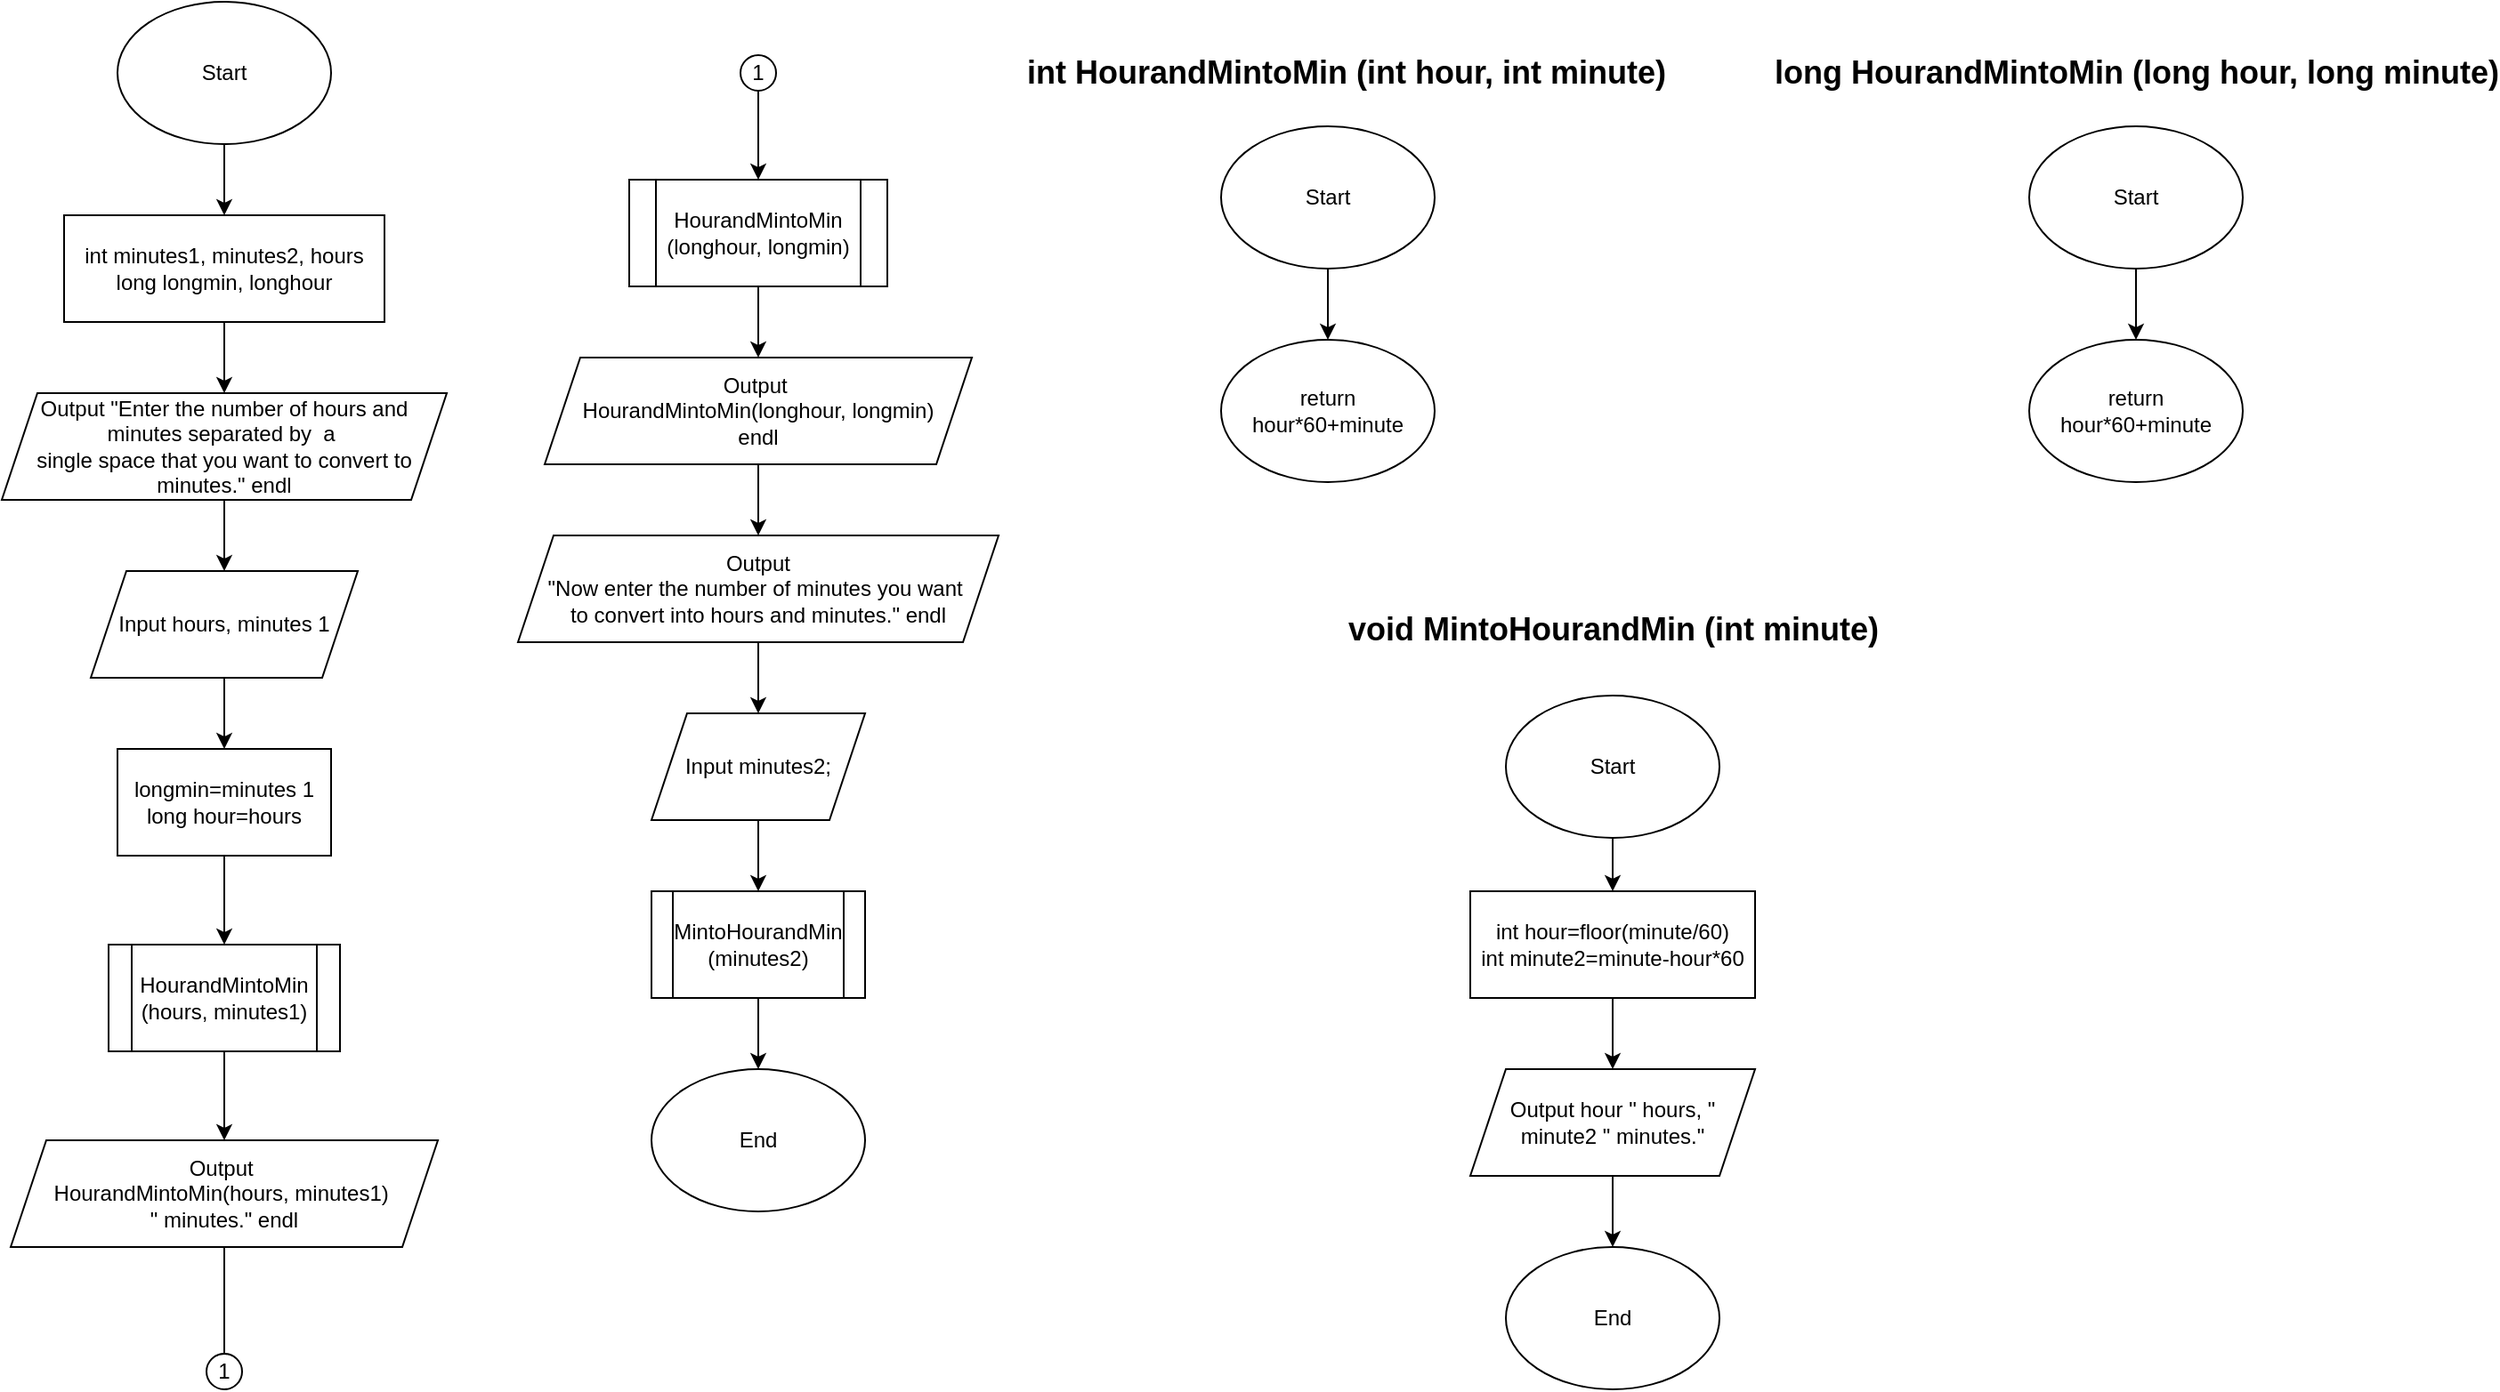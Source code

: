 <mxfile version="24.8.4">
  <diagram name="Сторінка-1" id="bZAx4sWkUdDhbsRSkGG5">
    <mxGraphModel grid="1" page="1" gridSize="10" guides="1" tooltips="1" connect="1" arrows="1" fold="1" pageScale="1" pageWidth="827" pageHeight="1169" math="0" shadow="0">
      <root>
        <mxCell id="0" />
        <mxCell id="1" parent="0" />
        <mxCell id="WIFqtj319x8PpYkYXQ6n-2" style="edgeStyle=orthogonalEdgeStyle;rounded=0;orthogonalLoop=1;jettySize=auto;html=1;" edge="1" parent="1" source="WIFqtj319x8PpYkYXQ6n-1" target="WIFqtj319x8PpYkYXQ6n-3">
          <mxGeometry relative="1" as="geometry">
            <mxPoint x="380" y="160" as="targetPoint" />
          </mxGeometry>
        </mxCell>
        <mxCell id="WIFqtj319x8PpYkYXQ6n-1" value="Start" style="ellipse;whiteSpace=wrap;html=1;" vertex="1" parent="1">
          <mxGeometry x="320" y="40" width="120" height="80" as="geometry" />
        </mxCell>
        <mxCell id="WIFqtj319x8PpYkYXQ6n-6" value="" style="edgeStyle=orthogonalEdgeStyle;rounded=0;orthogonalLoop=1;jettySize=auto;html=1;" edge="1" parent="1" source="WIFqtj319x8PpYkYXQ6n-3" target="WIFqtj319x8PpYkYXQ6n-4">
          <mxGeometry relative="1" as="geometry" />
        </mxCell>
        <mxCell id="WIFqtj319x8PpYkYXQ6n-3" value="&lt;div&gt;int minutes1, minutes2, hours&lt;/div&gt;&lt;div&gt;long longmin, longhour&lt;br&gt;&lt;/div&gt;" style="rounded=0;whiteSpace=wrap;html=1;" vertex="1" parent="1">
          <mxGeometry x="290" y="160" width="180" height="60" as="geometry" />
        </mxCell>
        <mxCell id="WIFqtj319x8PpYkYXQ6n-7" style="edgeStyle=orthogonalEdgeStyle;rounded=0;orthogonalLoop=1;jettySize=auto;html=1;" edge="1" parent="1" source="WIFqtj319x8PpYkYXQ6n-4">
          <mxGeometry relative="1" as="geometry">
            <mxPoint x="380" y="360" as="targetPoint" />
          </mxGeometry>
        </mxCell>
        <mxCell id="WIFqtj319x8PpYkYXQ6n-4" value="&lt;div&gt;Output &quot;Enter the number of hours and minutes separated by&amp;nbsp; a&amp;nbsp;&lt;/div&gt;&lt;div&gt;single space that you want to convert to minutes.&quot; endl&lt;br&gt;&lt;/div&gt;" style="shape=parallelogram;perimeter=parallelogramPerimeter;whiteSpace=wrap;html=1;fixedSize=1;" vertex="1" parent="1">
          <mxGeometry x="255" y="260" width="250" height="60" as="geometry" />
        </mxCell>
        <mxCell id="WIFqtj319x8PpYkYXQ6n-11" value="" style="edgeStyle=orthogonalEdgeStyle;rounded=0;orthogonalLoop=1;jettySize=auto;html=1;" edge="1" parent="1" source="WIFqtj319x8PpYkYXQ6n-8" target="WIFqtj319x8PpYkYXQ6n-9">
          <mxGeometry relative="1" as="geometry" />
        </mxCell>
        <mxCell id="WIFqtj319x8PpYkYXQ6n-8" value="Input hours, minutes 1" style="shape=parallelogram;perimeter=parallelogramPerimeter;whiteSpace=wrap;html=1;fixedSize=1;" vertex="1" parent="1">
          <mxGeometry x="305" y="360" width="150" height="60" as="geometry" />
        </mxCell>
        <mxCell id="WIFqtj319x8PpYkYXQ6n-12" style="edgeStyle=orthogonalEdgeStyle;rounded=0;orthogonalLoop=1;jettySize=auto;html=1;" edge="1" parent="1" source="WIFqtj319x8PpYkYXQ6n-9">
          <mxGeometry relative="1" as="geometry">
            <mxPoint x="380" y="570" as="targetPoint" />
          </mxGeometry>
        </mxCell>
        <mxCell id="WIFqtj319x8PpYkYXQ6n-9" value="&lt;div&gt;longmin=minutes 1&lt;/div&gt;&lt;div&gt;long hour=hours&lt;br&gt;&lt;/div&gt;" style="rounded=0;whiteSpace=wrap;html=1;" vertex="1" parent="1">
          <mxGeometry x="320" y="460" width="120" height="60" as="geometry" />
        </mxCell>
        <mxCell id="WIFqtj319x8PpYkYXQ6n-14" style="edgeStyle=orthogonalEdgeStyle;rounded=0;orthogonalLoop=1;jettySize=auto;html=1;" edge="1" parent="1" source="WIFqtj319x8PpYkYXQ6n-13">
          <mxGeometry relative="1" as="geometry">
            <mxPoint x="380" y="680" as="targetPoint" />
          </mxGeometry>
        </mxCell>
        <mxCell id="WIFqtj319x8PpYkYXQ6n-13" value="&lt;div&gt;HourandMintoMin&lt;/div&gt;&lt;div&gt;(hours, minutes1)&lt;br&gt;&lt;/div&gt;" style="shape=process;whiteSpace=wrap;html=1;backgroundOutline=1;" vertex="1" parent="1">
          <mxGeometry x="315" y="570" width="130" height="60" as="geometry" />
        </mxCell>
        <mxCell id="WIFqtj319x8PpYkYXQ6n-15" value="Output&amp;nbsp;&lt;div&gt;HourandMintoMin(hours, minutes1)&amp;nbsp;&lt;/div&gt;&lt;div&gt;&quot; minutes.&quot; endl&lt;br&gt;&lt;/div&gt; " style="shape=parallelogram;perimeter=parallelogramPerimeter;whiteSpace=wrap;html=1;fixedSize=1;" vertex="1" parent="1">
          <mxGeometry x="260" y="680" width="240" height="60" as="geometry" />
        </mxCell>
        <mxCell id="WIFqtj319x8PpYkYXQ6n-16" value="" style="endArrow=none;html=1;rounded=0;" edge="1" parent="1">
          <mxGeometry width="50" height="50" relative="1" as="geometry">
            <mxPoint x="380" y="800" as="sourcePoint" />
            <mxPoint x="380" y="740" as="targetPoint" />
          </mxGeometry>
        </mxCell>
        <mxCell id="WIFqtj319x8PpYkYXQ6n-18" value="1" style="ellipse;whiteSpace=wrap;html=1;aspect=fixed;" vertex="1" parent="1">
          <mxGeometry x="370" y="800" width="20" height="20" as="geometry" />
        </mxCell>
        <mxCell id="WIFqtj319x8PpYkYXQ6n-21" value="" style="edgeStyle=orthogonalEdgeStyle;rounded=0;orthogonalLoop=1;jettySize=auto;html=1;" edge="1" parent="1" source="WIFqtj319x8PpYkYXQ6n-19" target="WIFqtj319x8PpYkYXQ6n-20">
          <mxGeometry relative="1" as="geometry" />
        </mxCell>
        <mxCell id="WIFqtj319x8PpYkYXQ6n-19" value="1" style="ellipse;whiteSpace=wrap;html=1;aspect=fixed;" vertex="1" parent="1">
          <mxGeometry x="670" y="70" width="20" height="20" as="geometry" />
        </mxCell>
        <mxCell id="WIFqtj319x8PpYkYXQ6n-23" value="" style="edgeStyle=orthogonalEdgeStyle;rounded=0;orthogonalLoop=1;jettySize=auto;html=1;" edge="1" parent="1" source="WIFqtj319x8PpYkYXQ6n-20" target="WIFqtj319x8PpYkYXQ6n-22">
          <mxGeometry relative="1" as="geometry" />
        </mxCell>
        <mxCell id="WIFqtj319x8PpYkYXQ6n-20" value="&lt;div&gt;HourandMintoMin&lt;/div&gt;&lt;div&gt;(longhour, longmin)&lt;br&gt;&lt;/div&gt;" style="shape=process;whiteSpace=wrap;html=1;backgroundOutline=1;" vertex="1" parent="1">
          <mxGeometry x="607.5" y="140" width="145" height="60" as="geometry" />
        </mxCell>
        <mxCell id="WIFqtj319x8PpYkYXQ6n-24" style="edgeStyle=orthogonalEdgeStyle;rounded=0;orthogonalLoop=1;jettySize=auto;html=1;" edge="1" parent="1" source="WIFqtj319x8PpYkYXQ6n-22">
          <mxGeometry relative="1" as="geometry">
            <mxPoint x="680" y="340" as="targetPoint" />
          </mxGeometry>
        </mxCell>
        <mxCell id="WIFqtj319x8PpYkYXQ6n-22" value="Output&amp;nbsp;&lt;div&gt;HourandMintoMin(longhour, longmin)&lt;/div&gt;&lt;div&gt;endl&lt;br&gt;&lt;/div&gt; " style="shape=parallelogram;perimeter=parallelogramPerimeter;whiteSpace=wrap;html=1;fixedSize=1;" vertex="1" parent="1">
          <mxGeometry x="560" y="240" width="240" height="60" as="geometry" />
        </mxCell>
        <mxCell id="WIFqtj319x8PpYkYXQ6n-26" style="edgeStyle=orthogonalEdgeStyle;rounded=0;orthogonalLoop=1;jettySize=auto;html=1;" edge="1" parent="1" source="WIFqtj319x8PpYkYXQ6n-25" target="WIFqtj319x8PpYkYXQ6n-27">
          <mxGeometry relative="1" as="geometry">
            <mxPoint x="680" y="440" as="targetPoint" />
          </mxGeometry>
        </mxCell>
        <mxCell id="WIFqtj319x8PpYkYXQ6n-25" value="&lt;div&gt;Output &lt;br&gt;&lt;/div&gt;&lt;div&gt;&quot;Now enter the number of minutes you want&amp;nbsp;&lt;/div&gt;&lt;div&gt;to convert into hours and minutes.&quot; endl&lt;br&gt;&lt;/div&gt;" style="shape=parallelogram;perimeter=parallelogramPerimeter;whiteSpace=wrap;html=1;fixedSize=1;" vertex="1" parent="1">
          <mxGeometry x="545" y="340" width="270" height="60" as="geometry" />
        </mxCell>
        <mxCell id="WIFqtj319x8PpYkYXQ6n-29" value="" style="edgeStyle=orthogonalEdgeStyle;rounded=0;orthogonalLoop=1;jettySize=auto;html=1;" edge="1" parent="1" source="WIFqtj319x8PpYkYXQ6n-27" target="WIFqtj319x8PpYkYXQ6n-28">
          <mxGeometry relative="1" as="geometry" />
        </mxCell>
        <mxCell id="WIFqtj319x8PpYkYXQ6n-27" value="Input minutes2;" style="shape=parallelogram;perimeter=parallelogramPerimeter;whiteSpace=wrap;html=1;fixedSize=1;" vertex="1" parent="1">
          <mxGeometry x="620" y="440" width="120" height="60" as="geometry" />
        </mxCell>
        <mxCell id="WIFqtj319x8PpYkYXQ6n-30" style="edgeStyle=orthogonalEdgeStyle;rounded=0;orthogonalLoop=1;jettySize=auto;html=1;" edge="1" parent="1" source="WIFqtj319x8PpYkYXQ6n-28" target="WIFqtj319x8PpYkYXQ6n-31">
          <mxGeometry relative="1" as="geometry">
            <mxPoint x="680" y="640" as="targetPoint" />
          </mxGeometry>
        </mxCell>
        <mxCell id="WIFqtj319x8PpYkYXQ6n-28" value="&lt;div&gt;MintoHourandMin&lt;/div&gt;&lt;div&gt;(minutes2)&lt;/div&gt;" style="shape=process;whiteSpace=wrap;html=1;backgroundOutline=1;" vertex="1" parent="1">
          <mxGeometry x="620" y="540" width="120" height="60" as="geometry" />
        </mxCell>
        <mxCell id="WIFqtj319x8PpYkYXQ6n-31" value="End" style="ellipse;whiteSpace=wrap;html=1;" vertex="1" parent="1">
          <mxGeometry x="620" y="640" width="120" height="80" as="geometry" />
        </mxCell>
        <mxCell id="WIFqtj319x8PpYkYXQ6n-32" value="int HourandMintoMin (int hour, int minute)" style="text;html=1;align=center;verticalAlign=middle;resizable=0;points=[];autosize=1;strokeColor=none;fillColor=none;fontSize=18;fontStyle=1" vertex="1" parent="1">
          <mxGeometry x="835" y="60" width="350" height="40" as="geometry" />
        </mxCell>
        <mxCell id="WIFqtj319x8PpYkYXQ6n-33" value="long HourandMintoMin (long hour, long minute)" style="text;html=1;align=center;verticalAlign=middle;resizable=0;points=[];autosize=1;strokeColor=none;fillColor=none;fontSize=18;fontStyle=1" vertex="1" parent="1">
          <mxGeometry x="1254" y="60" width="400" height="40" as="geometry" />
        </mxCell>
        <mxCell id="WIFqtj319x8PpYkYXQ6n-35" style="edgeStyle=orthogonalEdgeStyle;rounded=0;orthogonalLoop=1;jettySize=auto;html=1;" edge="1" parent="1" source="WIFqtj319x8PpYkYXQ6n-34" target="WIFqtj319x8PpYkYXQ6n-36">
          <mxGeometry relative="1" as="geometry">
            <mxPoint x="1000" y="240" as="targetPoint" />
          </mxGeometry>
        </mxCell>
        <mxCell id="WIFqtj319x8PpYkYXQ6n-34" value="Start" style="ellipse;whiteSpace=wrap;html=1;" vertex="1" parent="1">
          <mxGeometry x="940" y="110" width="120" height="80" as="geometry" />
        </mxCell>
        <mxCell id="WIFqtj319x8PpYkYXQ6n-36" value="return hour*60+minute " style="ellipse;whiteSpace=wrap;html=1;" vertex="1" parent="1">
          <mxGeometry x="940" y="230" width="120" height="80" as="geometry" />
        </mxCell>
        <mxCell id="WIFqtj319x8PpYkYXQ6n-37" style="edgeStyle=orthogonalEdgeStyle;rounded=0;orthogonalLoop=1;jettySize=auto;html=1;" edge="1" parent="1" source="WIFqtj319x8PpYkYXQ6n-38" target="WIFqtj319x8PpYkYXQ6n-39">
          <mxGeometry relative="1" as="geometry">
            <mxPoint x="1454" y="240" as="targetPoint" />
          </mxGeometry>
        </mxCell>
        <mxCell id="WIFqtj319x8PpYkYXQ6n-38" value="Start" style="ellipse;whiteSpace=wrap;html=1;" vertex="1" parent="1">
          <mxGeometry x="1394" y="110" width="120" height="80" as="geometry" />
        </mxCell>
        <mxCell id="WIFqtj319x8PpYkYXQ6n-39" value="return hour*60+minute " style="ellipse;whiteSpace=wrap;html=1;" vertex="1" parent="1">
          <mxGeometry x="1394" y="230" width="120" height="80" as="geometry" />
        </mxCell>
        <mxCell id="WIFqtj319x8PpYkYXQ6n-41" value="&lt;font style=&quot;font-size: 18px;&quot;&gt;&lt;b&gt;void MintoHourandMin (int minute)&lt;br&gt;&lt;/b&gt;&lt;/font&gt;" style="text;html=1;align=center;verticalAlign=middle;resizable=0;points=[];autosize=1;strokeColor=none;fillColor=none;" vertex="1" parent="1">
          <mxGeometry x="1000" y="373" width="320" height="40" as="geometry" />
        </mxCell>
        <mxCell id="WIFqtj319x8PpYkYXQ6n-44" value="" style="edgeStyle=orthogonalEdgeStyle;rounded=0;orthogonalLoop=1;jettySize=auto;html=1;" edge="1" parent="1" source="WIFqtj319x8PpYkYXQ6n-42" target="WIFqtj319x8PpYkYXQ6n-43">
          <mxGeometry relative="1" as="geometry" />
        </mxCell>
        <mxCell id="WIFqtj319x8PpYkYXQ6n-42" value="Start" style="ellipse;whiteSpace=wrap;html=1;" vertex="1" parent="1">
          <mxGeometry x="1100" y="430" width="120" height="80" as="geometry" />
        </mxCell>
        <mxCell id="WIFqtj319x8PpYkYXQ6n-45" style="edgeStyle=orthogonalEdgeStyle;rounded=0;orthogonalLoop=1;jettySize=auto;html=1;" edge="1" parent="1" source="WIFqtj319x8PpYkYXQ6n-43">
          <mxGeometry relative="1" as="geometry">
            <mxPoint x="1160" y="640" as="targetPoint" />
          </mxGeometry>
        </mxCell>
        <mxCell id="WIFqtj319x8PpYkYXQ6n-43" value="&lt;div&gt;int hour=floor(minute/60)&lt;/div&gt;&lt;div&gt;int minute2=minute-hour*60&lt;br&gt;&lt;/div&gt;" style="rounded=0;whiteSpace=wrap;html=1;" vertex="1" parent="1">
          <mxGeometry x="1080" y="540" width="160" height="60" as="geometry" />
        </mxCell>
        <mxCell id="WIFqtj319x8PpYkYXQ6n-48" value="" style="edgeStyle=orthogonalEdgeStyle;rounded=0;orthogonalLoop=1;jettySize=auto;html=1;" edge="1" parent="1" source="WIFqtj319x8PpYkYXQ6n-46" target="WIFqtj319x8PpYkYXQ6n-47">
          <mxGeometry relative="1" as="geometry" />
        </mxCell>
        <mxCell id="WIFqtj319x8PpYkYXQ6n-46" value="&lt;div&gt;Output hour &quot; hours, &quot;&lt;/div&gt;&lt;div&gt;minute2 &quot; minutes.&quot;&lt;br&gt;&lt;/div&gt;" style="shape=parallelogram;perimeter=parallelogramPerimeter;whiteSpace=wrap;html=1;fixedSize=1;" vertex="1" parent="1">
          <mxGeometry x="1080" y="640" width="160" height="60" as="geometry" />
        </mxCell>
        <mxCell id="WIFqtj319x8PpYkYXQ6n-47" value="End" style="ellipse;whiteSpace=wrap;html=1;" vertex="1" parent="1">
          <mxGeometry x="1100" y="740" width="120" height="80" as="geometry" />
        </mxCell>
      </root>
    </mxGraphModel>
  </diagram>
</mxfile>
